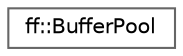 digraph "类继承关系图"
{
 // LATEX_PDF_SIZE
  bgcolor="transparent";
  edge [fontname=Helvetica,fontsize=10,labelfontname=Helvetica,labelfontsize=10];
  node [fontname=Helvetica,fontsize=10,shape=box,height=0.2,width=0.4];
  rankdir="LR";
  Node0 [id="Node000000",label="ff::BufferPool",height=0.2,width=0.4,color="grey40", fillcolor="white", style="filled",URL="$classff_1_1_buffer_pool.html",tooltip=" "];
}
